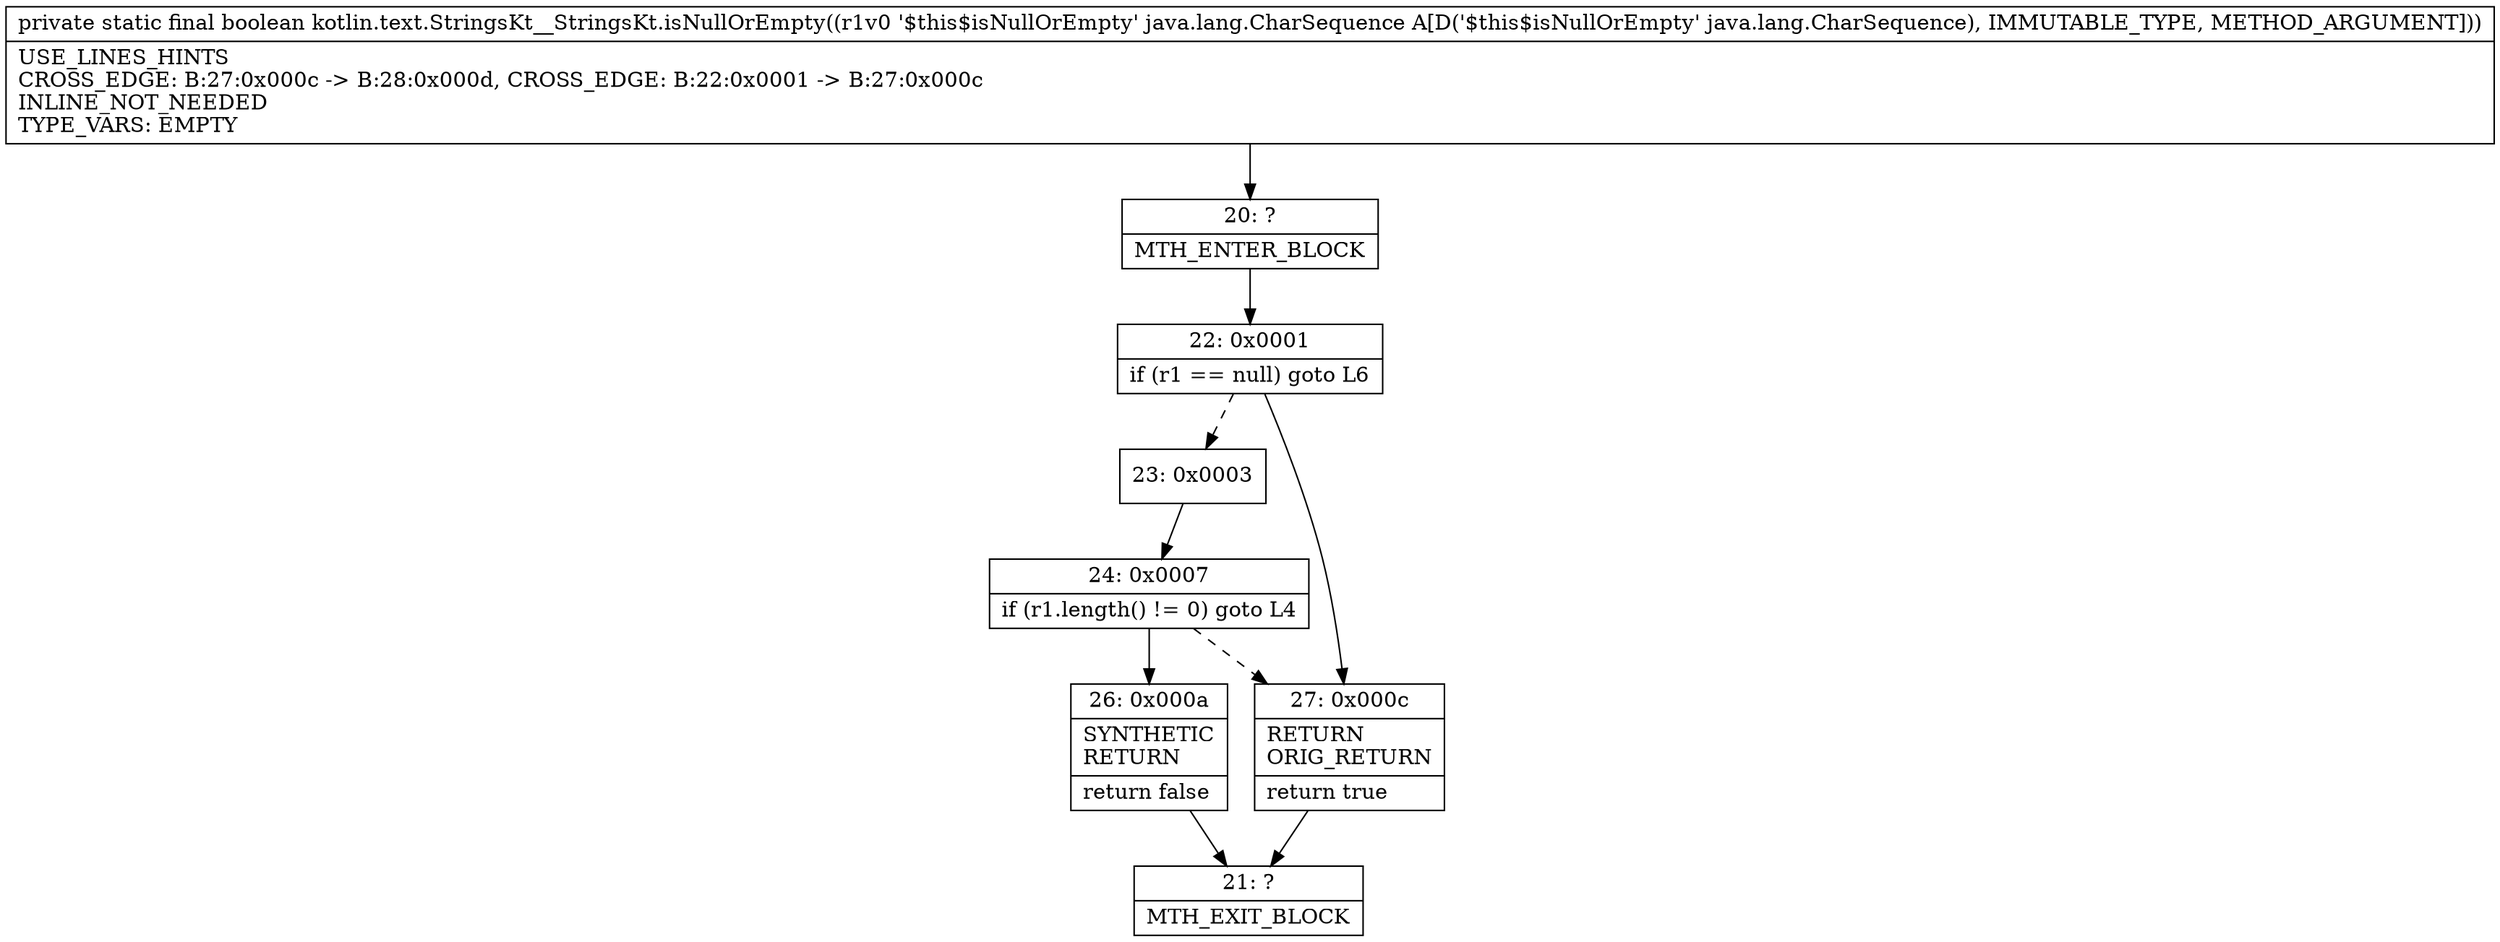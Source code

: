 digraph "CFG forkotlin.text.StringsKt__StringsKt.isNullOrEmpty(Ljava\/lang\/CharSequence;)Z" {
Node_20 [shape=record,label="{20\:\ ?|MTH_ENTER_BLOCK\l}"];
Node_22 [shape=record,label="{22\:\ 0x0001|if (r1 == null) goto L6\l}"];
Node_23 [shape=record,label="{23\:\ 0x0003}"];
Node_24 [shape=record,label="{24\:\ 0x0007|if (r1.length() != 0) goto L4\l}"];
Node_26 [shape=record,label="{26\:\ 0x000a|SYNTHETIC\lRETURN\l|return false\l}"];
Node_21 [shape=record,label="{21\:\ ?|MTH_EXIT_BLOCK\l}"];
Node_27 [shape=record,label="{27\:\ 0x000c|RETURN\lORIG_RETURN\l|return true\l}"];
MethodNode[shape=record,label="{private static final boolean kotlin.text.StringsKt__StringsKt.isNullOrEmpty((r1v0 '$this$isNullOrEmpty' java.lang.CharSequence A[D('$this$isNullOrEmpty' java.lang.CharSequence), IMMUTABLE_TYPE, METHOD_ARGUMENT]))  | USE_LINES_HINTS\lCROSS_EDGE: B:27:0x000c \-\> B:28:0x000d, CROSS_EDGE: B:22:0x0001 \-\> B:27:0x000c\lINLINE_NOT_NEEDED\lTYPE_VARS: EMPTY\l}"];
MethodNode -> Node_20;Node_20 -> Node_22;
Node_22 -> Node_23[style=dashed];
Node_22 -> Node_27;
Node_23 -> Node_24;
Node_24 -> Node_26;
Node_24 -> Node_27[style=dashed];
Node_26 -> Node_21;
Node_27 -> Node_21;
}

